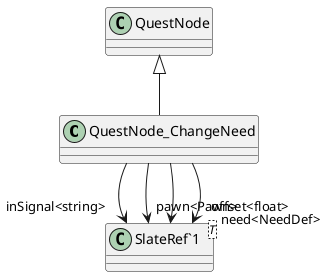 @startuml
class QuestNode_ChangeNeed {
}
class "SlateRef`1"<T> {
}
QuestNode <|-- QuestNode_ChangeNeed
QuestNode_ChangeNeed --> "inSignal<string>" "SlateRef`1"
QuestNode_ChangeNeed --> "pawn<Pawn>" "SlateRef`1"
QuestNode_ChangeNeed --> "need<NeedDef>" "SlateRef`1"
QuestNode_ChangeNeed --> "offset<float>" "SlateRef`1"
@enduml
